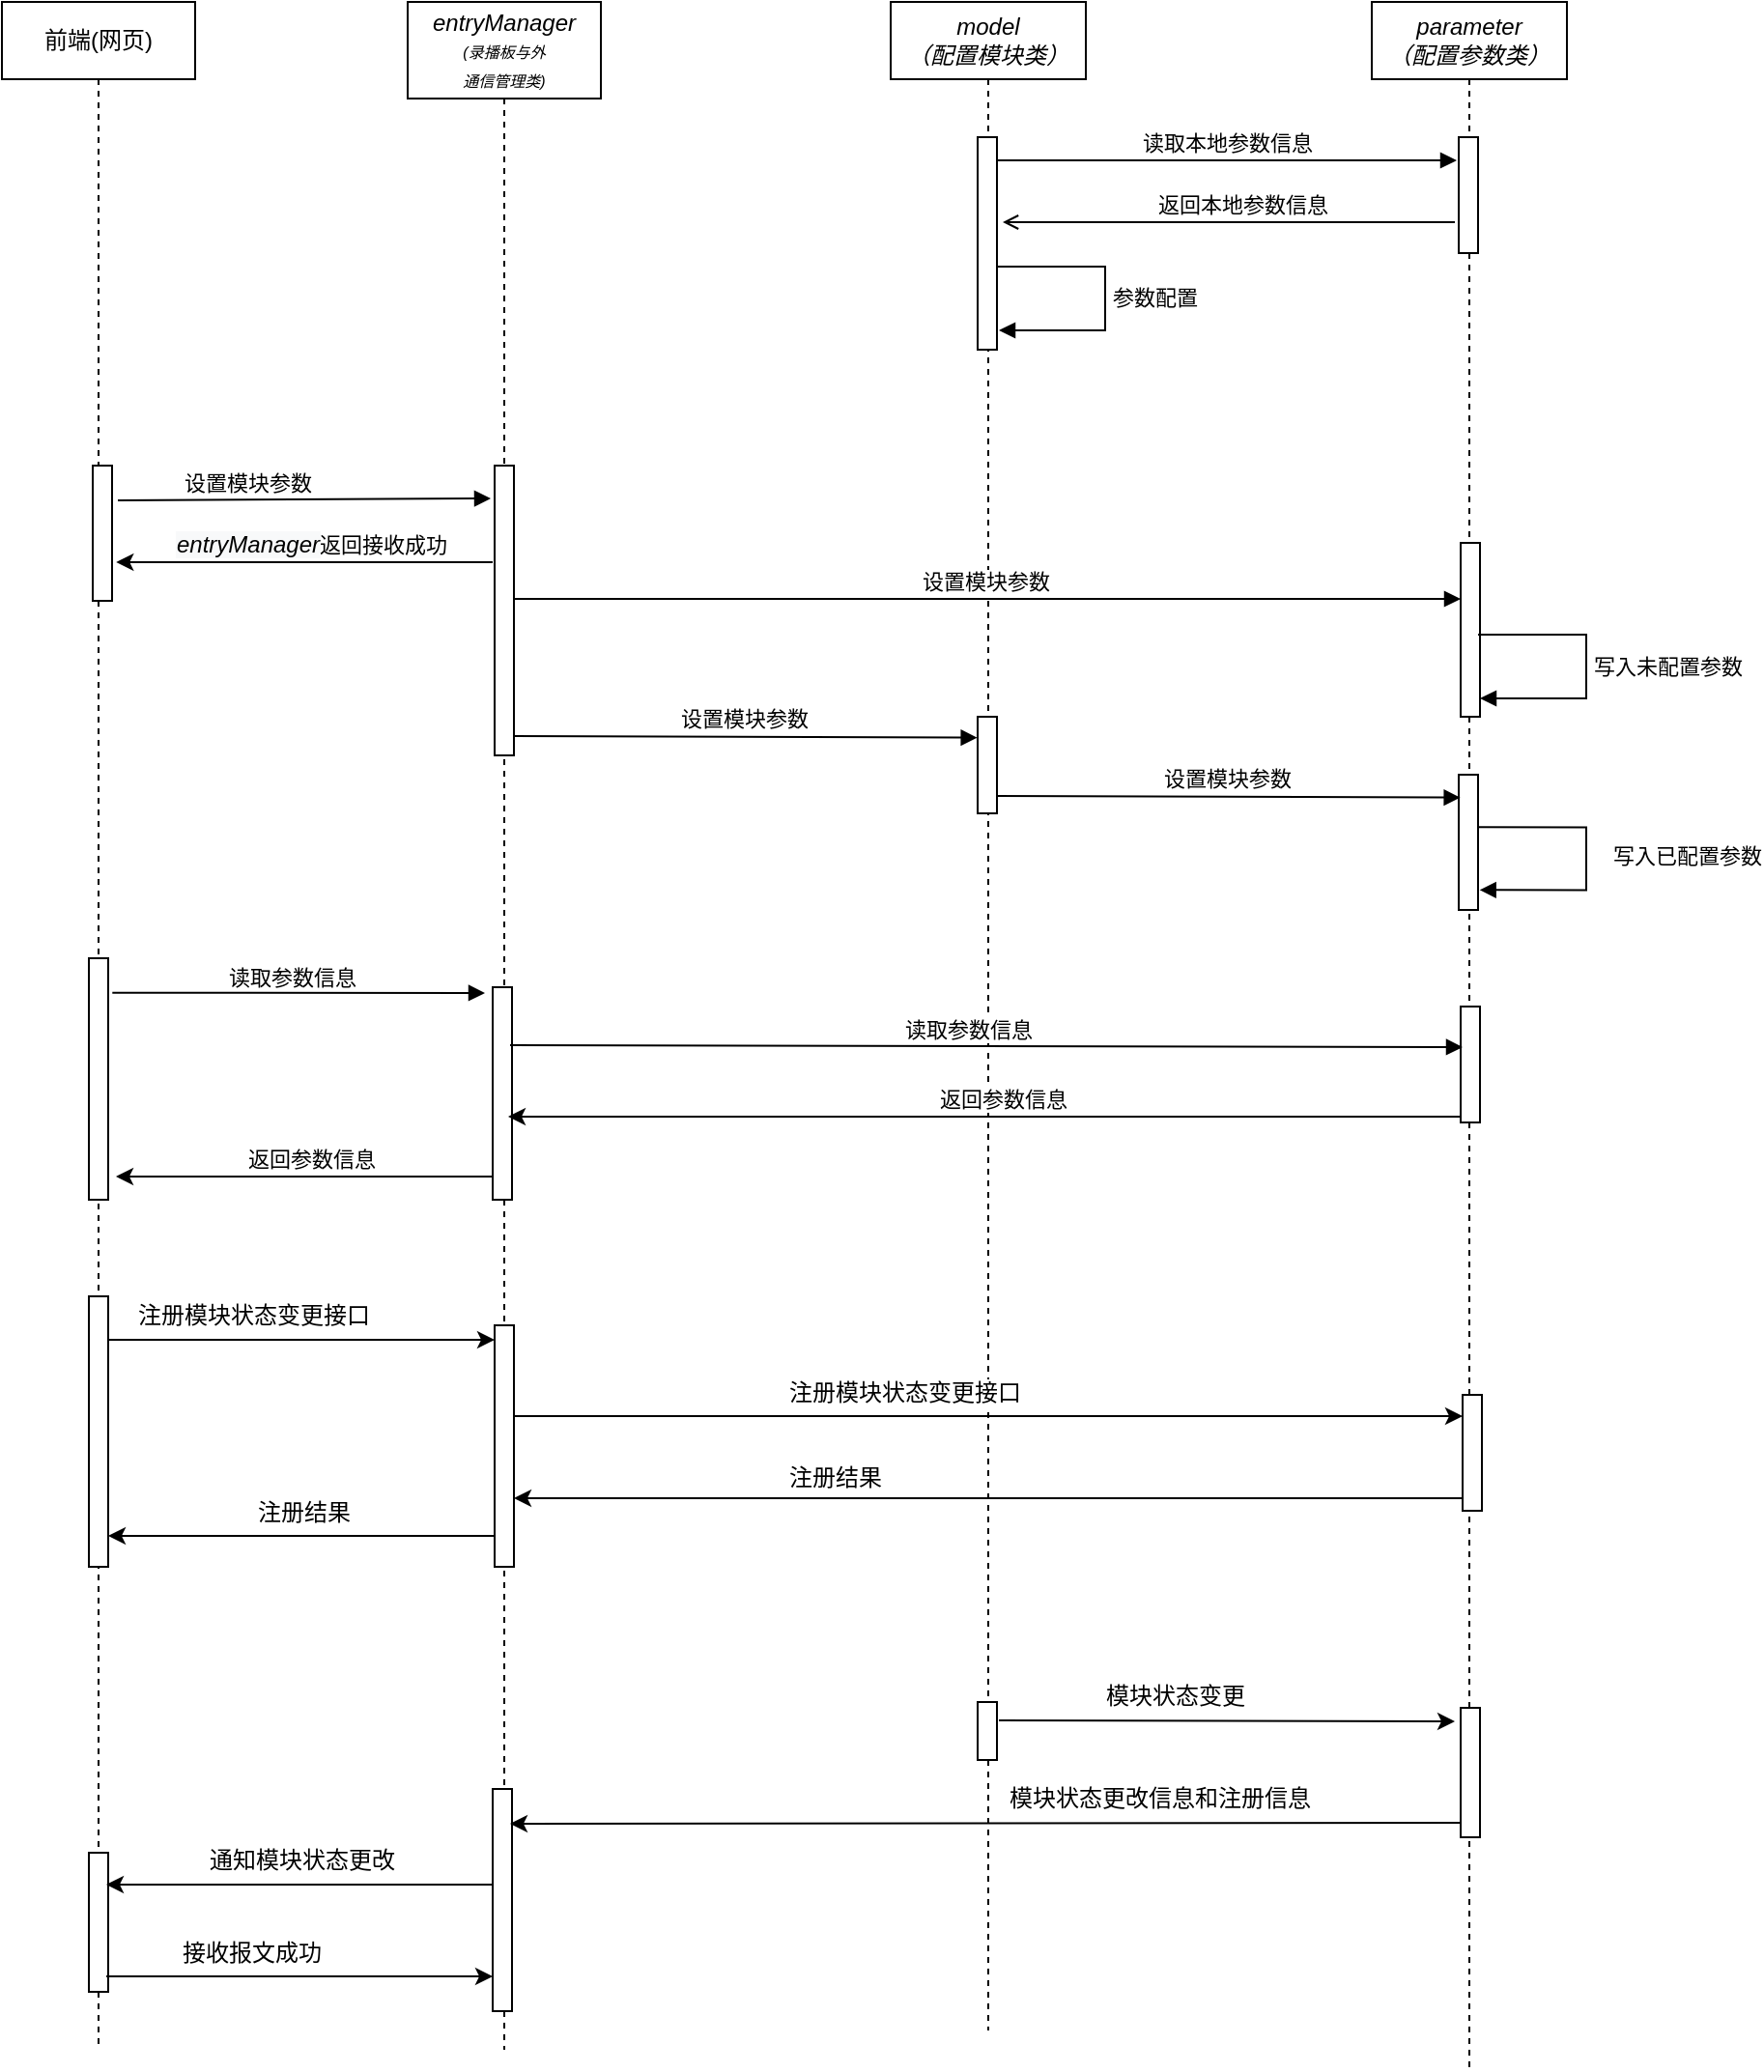 <mxfile version="11.0.1" type="github"><diagram name="Page-1" id="c4acf3e9-155e-7222-9cf6-157b1a14988f"><mxGraphModel dx="1381" dy="771" grid="1" gridSize="10" guides="1" tooltips="1" connect="1" arrows="1" fold="1" page="1" pageScale="1" pageWidth="850" pageHeight="1100" background="#ffffff" math="0" shadow="0"><root><mxCell id="0"/><mxCell id="1" parent="0"/><mxCell id="B9yI50szMETjEd2v0kCB-1" value="前端(网页)" style="shape=umlLifeline;perimeter=lifelinePerimeter;whiteSpace=wrap;html=1;container=1;collapsible=0;recursiveResize=0;outlineConnect=0;" parent="1" vertex="1"><mxGeometry x="40" y="20" width="100" height="1060" as="geometry"/></mxCell><mxCell id="B9yI50szMETjEd2v0kCB-4" value="" style="html=1;points=[];perimeter=orthogonalPerimeter;" parent="B9yI50szMETjEd2v0kCB-1" vertex="1"><mxGeometry x="47" y="240" width="10" height="70" as="geometry"/></mxCell><mxCell id="uyK7qhQz3kz4ibQ4stl4-18" value="" style="html=1;points=[];perimeter=orthogonalPerimeter;" parent="B9yI50szMETjEd2v0kCB-1" vertex="1"><mxGeometry x="45" y="495" width="10" height="125" as="geometry"/></mxCell><mxCell id="B9yI50szMETjEd2v0kCB-6" value="&lt;i style=&quot;white-space: nowrap&quot;&gt;entryManager&lt;br&gt;&lt;font style=&quot;font-size: 8px&quot;&gt;(录播板与外&lt;br&gt;通信管理类)&lt;/font&gt;&lt;/i&gt;" style="shape=umlLifeline;perimeter=lifelinePerimeter;whiteSpace=wrap;html=1;container=1;collapsible=0;recursiveResize=0;outlineConnect=0;size=50;" parent="1" vertex="1"><mxGeometry x="250" y="20" width="100" height="1060" as="geometry"/></mxCell><mxCell id="B9yI50szMETjEd2v0kCB-8" value="" style="html=1;points=[];perimeter=orthogonalPerimeter;" parent="B9yI50szMETjEd2v0kCB-6" vertex="1"><mxGeometry x="45" y="240" width="10" height="150" as="geometry"/></mxCell><mxCell id="uyK7qhQz3kz4ibQ4stl4-17" value="" style="html=1;points=[];perimeter=orthogonalPerimeter;" parent="B9yI50szMETjEd2v0kCB-6" vertex="1"><mxGeometry x="44" y="510" width="10" height="110" as="geometry"/></mxCell><mxCell id="uyK7qhQz3kz4ibQ4stl4-20" value="" style="html=1;points=[];perimeter=orthogonalPerimeter;" parent="B9yI50szMETjEd2v0kCB-6" vertex="1"><mxGeometry x="45" y="685" width="10" height="125" as="geometry"/></mxCell><mxCell id="VgloYKsuSB6yxkZ9Yzyt-16" value="" style="html=1;points=[];perimeter=orthogonalPerimeter;" vertex="1" parent="B9yI50szMETjEd2v0kCB-6"><mxGeometry x="44" y="925" width="10" height="115" as="geometry"/></mxCell><mxCell id="B9yI50szMETjEd2v0kCB-16" value="&lt;i style=&quot;white-space: nowrap&quot;&gt;model&lt;br&gt;（配置模块类）&lt;br&gt;&lt;/i&gt;" style="shape=umlLifeline;perimeter=lifelinePerimeter;whiteSpace=wrap;html=1;container=1;collapsible=0;recursiveResize=0;outlineConnect=0;" parent="1" vertex="1"><mxGeometry x="500" y="20" width="101" height="1050" as="geometry"/></mxCell><mxCell id="B9yI50szMETjEd2v0kCB-18" value="" style="html=1;points=[];perimeter=orthogonalPerimeter;" parent="B9yI50szMETjEd2v0kCB-16" vertex="1"><mxGeometry x="45" y="70" width="10" height="110" as="geometry"/></mxCell><mxCell id="uyK7qhQz3kz4ibQ4stl4-6" value="" style="html=1;points=[];perimeter=orthogonalPerimeter;" parent="B9yI50szMETjEd2v0kCB-16" vertex="1"><mxGeometry x="45" y="370" width="10" height="50" as="geometry"/></mxCell><mxCell id="VgloYKsuSB6yxkZ9Yzyt-11" value="" style="html=1;points=[];perimeter=orthogonalPerimeter;" vertex="1" parent="B9yI50szMETjEd2v0kCB-16"><mxGeometry x="45" y="880" width="10" height="30" as="geometry"/></mxCell><mxCell id="B9yI50szMETjEd2v0kCB-27" value="设置模块参数" style="html=1;verticalAlign=bottom;endArrow=block;exitX=1.3;exitY=0.138;exitDx=0;exitDy=0;exitPerimeter=0;entryX=-0.183;entryY=0.193;entryDx=0;entryDy=0;entryPerimeter=0;" parent="1" edge="1"><mxGeometry x="-0.3" width="80" relative="1" as="geometry"><mxPoint x="100" y="278" as="sourcePoint"/><mxPoint x="293" y="277" as="targetPoint"/><mxPoint as="offset"/></mxGeometry></mxCell><mxCell id="B9yI50szMETjEd2v0kCB-36" value="&lt;i style=&quot;font-size: 12px ; background-color: rgb(248 , 249 , 250)&quot;&gt;entryManager&lt;/i&gt;返回接收成功" style="html=1;verticalAlign=bottom;endArrow=none;exitX=1.3;exitY=0.138;exitDx=0;exitDy=0;exitPerimeter=0;startArrow=classic;startFill=1;endFill=0;" parent="1" edge="1"><mxGeometry x="0.035" width="80" relative="1" as="geometry"><mxPoint x="99.143" y="310" as="sourcePoint"/><mxPoint x="294" y="310" as="targetPoint"/><mxPoint as="offset"/></mxGeometry></mxCell><mxCell id="B9yI50szMETjEd2v0kCB-37" value="设置模块参数" style="html=1;verticalAlign=bottom;endArrow=block;exitX=1.5;exitY=0.75;exitDx=0;exitDy=0;exitPerimeter=0;" parent="1" target="uyK7qhQz3kz4ibQ4stl4-16" edge="1"><mxGeometry x="-0.006" width="80" relative="1" as="geometry"><mxPoint x="305" y="329" as="sourcePoint"/><mxPoint x="770" y="329" as="targetPoint"/><mxPoint as="offset"/></mxGeometry></mxCell><mxCell id="B9yI50szMETjEd2v0kCB-38" value="读取参数信息" style="html=1;verticalAlign=bottom;endArrow=block;exitX=1.3;exitY=0.138;exitDx=0;exitDy=0;exitPerimeter=0;" parent="1" edge="1"><mxGeometry x="-0.039" y="-1" width="80" relative="1" as="geometry"><mxPoint x="97.143" y="532.857" as="sourcePoint"/><mxPoint x="290" y="533" as="targetPoint"/><mxPoint as="offset"/></mxGeometry></mxCell><mxCell id="B9yI50szMETjEd2v0kCB-41" value="返回参数信息" style="html=1;verticalAlign=bottom;endArrow=none;startArrow=classic;startFill=1;endFill=0;" parent="1" edge="1"><mxGeometry x="0.035" width="80" relative="1" as="geometry"><mxPoint x="302" y="597" as="sourcePoint"/><mxPoint x="797" y="597" as="targetPoint"/><mxPoint as="offset"/></mxGeometry></mxCell><mxCell id="uyK7qhQz3kz4ibQ4stl4-1" value="&lt;i&gt;&lt;span style=&quot;white-space: nowrap&quot;&gt;parameter&lt;br&gt;（配置参数类）&lt;/span&gt;&lt;br&gt;&lt;/i&gt;" style="shape=umlLifeline;perimeter=lifelinePerimeter;whiteSpace=wrap;html=1;container=1;collapsible=0;recursiveResize=0;outlineConnect=0;" parent="1" vertex="1"><mxGeometry x="749" y="20" width="101" height="1070" as="geometry"/></mxCell><mxCell id="uyK7qhQz3kz4ibQ4stl4-2" value="" style="html=1;points=[];perimeter=orthogonalPerimeter;" parent="uyK7qhQz3kz4ibQ4stl4-1" vertex="1"><mxGeometry x="45" y="70" width="10" height="60" as="geometry"/></mxCell><mxCell id="uyK7qhQz3kz4ibQ4stl4-14" value="" style="html=1;points=[];perimeter=orthogonalPerimeter;" parent="uyK7qhQz3kz4ibQ4stl4-1" vertex="1"><mxGeometry x="46" y="520" width="10" height="60" as="geometry"/></mxCell><mxCell id="uyK7qhQz3kz4ibQ4stl4-15" value="" style="html=1;points=[];perimeter=orthogonalPerimeter;" parent="uyK7qhQz3kz4ibQ4stl4-1" vertex="1"><mxGeometry x="45" y="400" width="10" height="70" as="geometry"/></mxCell><mxCell id="uyK7qhQz3kz4ibQ4stl4-16" value="" style="html=1;points=[];perimeter=orthogonalPerimeter;" parent="uyK7qhQz3kz4ibQ4stl4-1" vertex="1"><mxGeometry x="46" y="280" width="10" height="90" as="geometry"/></mxCell><mxCell id="VgloYKsuSB6yxkZ9Yzyt-3" value="" style="html=1;points=[];perimeter=orthogonalPerimeter;" vertex="1" parent="uyK7qhQz3kz4ibQ4stl4-1"><mxGeometry x="47" y="721" width="10" height="60" as="geometry"/></mxCell><mxCell id="VgloYKsuSB6yxkZ9Yzyt-13" value="" style="html=1;points=[];perimeter=orthogonalPerimeter;" vertex="1" parent="uyK7qhQz3kz4ibQ4stl4-1"><mxGeometry x="46" y="883" width="10" height="67" as="geometry"/></mxCell><mxCell id="uyK7qhQz3kz4ibQ4stl4-3" value="读取本地参数信息" style="html=1;verticalAlign=bottom;endArrow=block;exitX=1.5;exitY=0.75;exitDx=0;exitDy=0;exitPerimeter=0;" parent="1" edge="1"><mxGeometry x="-0.006" width="80" relative="1" as="geometry"><mxPoint x="555" y="102" as="sourcePoint"/><mxPoint x="793" y="102" as="targetPoint"/><mxPoint as="offset"/></mxGeometry></mxCell><mxCell id="uyK7qhQz3kz4ibQ4stl4-4" value="返回本地参数信息" style="html=1;verticalAlign=bottom;endArrow=none;exitX=1.5;exitY=0.75;exitDx=0;exitDy=0;exitPerimeter=0;startArrow=open;startFill=0;endFill=0;" parent="1" edge="1"><mxGeometry x="0.061" width="80" relative="1" as="geometry"><mxPoint x="558" y="134" as="sourcePoint"/><mxPoint x="792" y="134" as="targetPoint"/><mxPoint as="offset"/></mxGeometry></mxCell><mxCell id="uyK7qhQz3kz4ibQ4stl4-5" value="参数配置" style="edgeStyle=orthogonalEdgeStyle;html=1;align=left;spacingLeft=2;endArrow=block;rounded=0;entryX=1;entryY=0.775;entryDx=0;entryDy=0;entryPerimeter=0;" parent="1" edge="1"><mxGeometry relative="1" as="geometry"><mxPoint x="555" y="157" as="sourcePoint"/><Array as="points"><mxPoint x="611" y="157"/><mxPoint x="611" y="190"/></Array><mxPoint x="556" y="190" as="targetPoint"/></mxGeometry></mxCell><mxCell id="uyK7qhQz3kz4ibQ4stl4-7" value="写入未配置参数" style="edgeStyle=orthogonalEdgeStyle;html=1;align=left;spacingLeft=2;endArrow=block;rounded=0;entryX=1;entryY=0.775;entryDx=0;entryDy=0;entryPerimeter=0;" parent="1" edge="1"><mxGeometry relative="1" as="geometry"><mxPoint x="804" y="347.5" as="sourcePoint"/><Array as="points"><mxPoint x="860" y="347.5"/><mxPoint x="860" y="380.5"/></Array><mxPoint x="805" y="380.5" as="targetPoint"/></mxGeometry></mxCell><mxCell id="uyK7qhQz3kz4ibQ4stl4-8" value="设置模块参数" style="html=1;verticalAlign=bottom;endArrow=block;exitX=1.5;exitY=0.75;exitDx=0;exitDy=0;exitPerimeter=0;entryX=-0.019;entryY=0.093;entryDx=0;entryDy=0;entryPerimeter=0;" parent="1" edge="1"><mxGeometry x="-0.006" width="80" relative="1" as="geometry"><mxPoint x="305" y="400" as="sourcePoint"/><mxPoint x="544.833" y="400.833" as="targetPoint"/><mxPoint as="offset"/></mxGeometry></mxCell><mxCell id="uyK7qhQz3kz4ibQ4stl4-9" value="设置模块参数" style="html=1;verticalAlign=bottom;endArrow=block;exitX=1.5;exitY=0.75;exitDx=0;exitDy=0;exitPerimeter=0;entryX=-0.019;entryY=0.093;entryDx=0;entryDy=0;entryPerimeter=0;" parent="1" edge="1"><mxGeometry x="-0.006" width="80" relative="1" as="geometry"><mxPoint x="555" y="431" as="sourcePoint"/><mxPoint x="794.833" y="431.833" as="targetPoint"/><mxPoint as="offset"/></mxGeometry></mxCell><mxCell id="uyK7qhQz3kz4ibQ4stl4-10" value="写入已配置参数" style="edgeStyle=orthogonalEdgeStyle;html=1;align=left;spacingLeft=2;endArrow=block;rounded=0;entryX=1;entryY=0.775;entryDx=0;entryDy=0;entryPerimeter=0;" parent="1" edge="1"><mxGeometry x="-0.221" y="-19" relative="1" as="geometry"><mxPoint x="804" y="447.167" as="sourcePoint"/><Array as="points"><mxPoint x="860" y="447"/><mxPoint x="860" y="480"/></Array><mxPoint x="804.833" y="479.667" as="targetPoint"/><mxPoint x="29" y="15" as="offset"/></mxGeometry></mxCell><mxCell id="uyK7qhQz3kz4ibQ4stl4-11" value="读取参数信息" style="html=1;verticalAlign=bottom;endArrow=block;entryX=0.1;entryY=0.35;entryDx=0;entryDy=0;entryPerimeter=0;exitX=0.9;exitY=0.273;exitDx=0;exitDy=0;exitPerimeter=0;" parent="1" target="uyK7qhQz3kz4ibQ4stl4-14" edge="1" source="uyK7qhQz3kz4ibQ4stl4-17"><mxGeometry x="-0.039" y="-1" width="80" relative="1" as="geometry"><mxPoint x="310" y="561" as="sourcePoint"/><mxPoint x="760" y="560" as="targetPoint"/><mxPoint as="offset"/></mxGeometry></mxCell><mxCell id="uyK7qhQz3kz4ibQ4stl4-12" value="返回参数信息" style="html=1;verticalAlign=bottom;endArrow=none;startArrow=classic;startFill=1;endFill=0;entryX=-0.1;entryY=0.995;entryDx=0;entryDy=0;entryPerimeter=0;" parent="1" edge="1"><mxGeometry x="0.035" width="80" relative="1" as="geometry"><mxPoint x="99" y="628" as="sourcePoint"/><mxPoint x="294" y="628" as="targetPoint"/><mxPoint as="offset"/></mxGeometry></mxCell><mxCell id="uyK7qhQz3kz4ibQ4stl4-19" value="" style="html=1;points=[];perimeter=orthogonalPerimeter;" parent="1" vertex="1"><mxGeometry x="85" y="690" width="10" height="140" as="geometry"/></mxCell><mxCell id="VgloYKsuSB6yxkZ9Yzyt-1" value="" style="endArrow=classic;html=1;" edge="1" parent="1"><mxGeometry width="50" height="50" relative="1" as="geometry"><mxPoint x="95" y="712.5" as="sourcePoint"/><mxPoint x="295" y="712.5" as="targetPoint"/></mxGeometry></mxCell><mxCell id="VgloYKsuSB6yxkZ9Yzyt-2" value="注册模块状态变更接口" style="text;html=1;resizable=0;points=[];align=center;verticalAlign=middle;labelBackgroundColor=#ffffff;" vertex="1" connectable="0" parent="VgloYKsuSB6yxkZ9Yzyt-1"><mxGeometry x="-0.13" relative="1" as="geometry"><mxPoint x="-12" y="-12.5" as="offset"/></mxGeometry></mxCell><mxCell id="VgloYKsuSB6yxkZ9Yzyt-4" value="" style="endArrow=classic;html=1;" edge="1" parent="1" target="VgloYKsuSB6yxkZ9Yzyt-3"><mxGeometry width="50" height="50" relative="1" as="geometry"><mxPoint x="305" y="752" as="sourcePoint"/><mxPoint x="505" y="752" as="targetPoint"/></mxGeometry></mxCell><mxCell id="VgloYKsuSB6yxkZ9Yzyt-5" value="注册模块状态变更接口" style="text;html=1;resizable=0;points=[];align=center;verticalAlign=middle;labelBackgroundColor=#ffffff;" vertex="1" connectable="0" parent="VgloYKsuSB6yxkZ9Yzyt-4"><mxGeometry x="-0.13" relative="1" as="geometry"><mxPoint x="-12" y="-12.5" as="offset"/></mxGeometry></mxCell><mxCell id="VgloYKsuSB6yxkZ9Yzyt-7" value="" style="endArrow=classic;html=1;" edge="1" parent="1"><mxGeometry width="50" height="50" relative="1" as="geometry"><mxPoint x="796" y="794.5" as="sourcePoint"/><mxPoint x="305" y="794.5" as="targetPoint"/></mxGeometry></mxCell><mxCell id="VgloYKsuSB6yxkZ9Yzyt-8" value="注册结果" style="text;html=1;resizable=0;points=[];align=center;verticalAlign=middle;labelBackgroundColor=#ffffff;" vertex="1" connectable="0" parent="VgloYKsuSB6yxkZ9Yzyt-7"><mxGeometry x="-0.13" relative="1" as="geometry"><mxPoint x="-112" y="-10.5" as="offset"/></mxGeometry></mxCell><mxCell id="VgloYKsuSB6yxkZ9Yzyt-9" value="" style="endArrow=classic;html=1;" edge="1" parent="1"><mxGeometry width="50" height="50" relative="1" as="geometry"><mxPoint x="295" y="814" as="sourcePoint"/><mxPoint x="95" y="814" as="targetPoint"/></mxGeometry></mxCell><mxCell id="VgloYKsuSB6yxkZ9Yzyt-10" value="注册结果" style="text;html=1;resizable=0;points=[];align=center;verticalAlign=middle;labelBackgroundColor=#ffffff;" vertex="1" connectable="0" parent="VgloYKsuSB6yxkZ9Yzyt-9"><mxGeometry x="-0.13" relative="1" as="geometry"><mxPoint x="-12" y="-12.5" as="offset"/></mxGeometry></mxCell><mxCell id="VgloYKsuSB6yxkZ9Yzyt-14" value="" style="endArrow=classic;html=1;" edge="1" parent="1"><mxGeometry width="50" height="50" relative="1" as="geometry"><mxPoint x="556" y="909.5" as="sourcePoint"/><mxPoint x="792" y="910" as="targetPoint"/></mxGeometry></mxCell><mxCell id="VgloYKsuSB6yxkZ9Yzyt-15" value="模块状态变更" style="text;html=1;resizable=0;points=[];align=center;verticalAlign=middle;labelBackgroundColor=#ffffff;" vertex="1" connectable="0" parent="VgloYKsuSB6yxkZ9Yzyt-14"><mxGeometry x="-0.13" relative="1" as="geometry"><mxPoint x="-12" y="-12.5" as="offset"/></mxGeometry></mxCell><mxCell id="VgloYKsuSB6yxkZ9Yzyt-17" value="" style="endArrow=classic;html=1;exitX=-0.01;exitY=0.888;exitDx=0;exitDy=0;exitPerimeter=0;" edge="1" parent="1" source="VgloYKsuSB6yxkZ9Yzyt-13"><mxGeometry width="50" height="50" relative="1" as="geometry"><mxPoint x="790" y="963" as="sourcePoint"/><mxPoint x="303" y="963" as="targetPoint"/></mxGeometry></mxCell><mxCell id="VgloYKsuSB6yxkZ9Yzyt-18" value="模块状态更改信息和注册信息" style="text;html=1;resizable=0;points=[];align=center;verticalAlign=middle;labelBackgroundColor=#ffffff;" vertex="1" connectable="0" parent="VgloYKsuSB6yxkZ9Yzyt-17"><mxGeometry x="-0.13" relative="1" as="geometry"><mxPoint x="58" y="-12.5" as="offset"/></mxGeometry></mxCell><mxCell id="VgloYKsuSB6yxkZ9Yzyt-19" value="" style="html=1;points=[];perimeter=orthogonalPerimeter;" vertex="1" parent="1"><mxGeometry x="85" y="978" width="10" height="72" as="geometry"/></mxCell><mxCell id="VgloYKsuSB6yxkZ9Yzyt-20" value="" style="endArrow=classic;html=1;" edge="1" parent="1"><mxGeometry width="50" height="50" relative="1" as="geometry"><mxPoint x="294" y="994.5" as="sourcePoint"/><mxPoint x="94" y="994.5" as="targetPoint"/></mxGeometry></mxCell><mxCell id="VgloYKsuSB6yxkZ9Yzyt-21" value="通知模块状态更改" style="text;html=1;resizable=0;points=[];align=center;verticalAlign=middle;labelBackgroundColor=#ffffff;" vertex="1" connectable="0" parent="VgloYKsuSB6yxkZ9Yzyt-20"><mxGeometry x="-0.13" relative="1" as="geometry"><mxPoint x="-12" y="-12.5" as="offset"/></mxGeometry></mxCell><mxCell id="VgloYKsuSB6yxkZ9Yzyt-24" value="" style="endArrow=classic;html=1;" edge="1" parent="1"><mxGeometry width="50" height="50" relative="1" as="geometry"><mxPoint x="94" y="1042" as="sourcePoint"/><mxPoint x="294" y="1042" as="targetPoint"/></mxGeometry></mxCell><mxCell id="VgloYKsuSB6yxkZ9Yzyt-25" value="接收报文成功" style="text;html=1;resizable=0;points=[];align=center;verticalAlign=middle;labelBackgroundColor=#ffffff;" vertex="1" connectable="0" parent="VgloYKsuSB6yxkZ9Yzyt-24"><mxGeometry x="-0.13" relative="1" as="geometry"><mxPoint x="-12" y="-12.5" as="offset"/></mxGeometry></mxCell></root></mxGraphModel></diagram></mxfile>